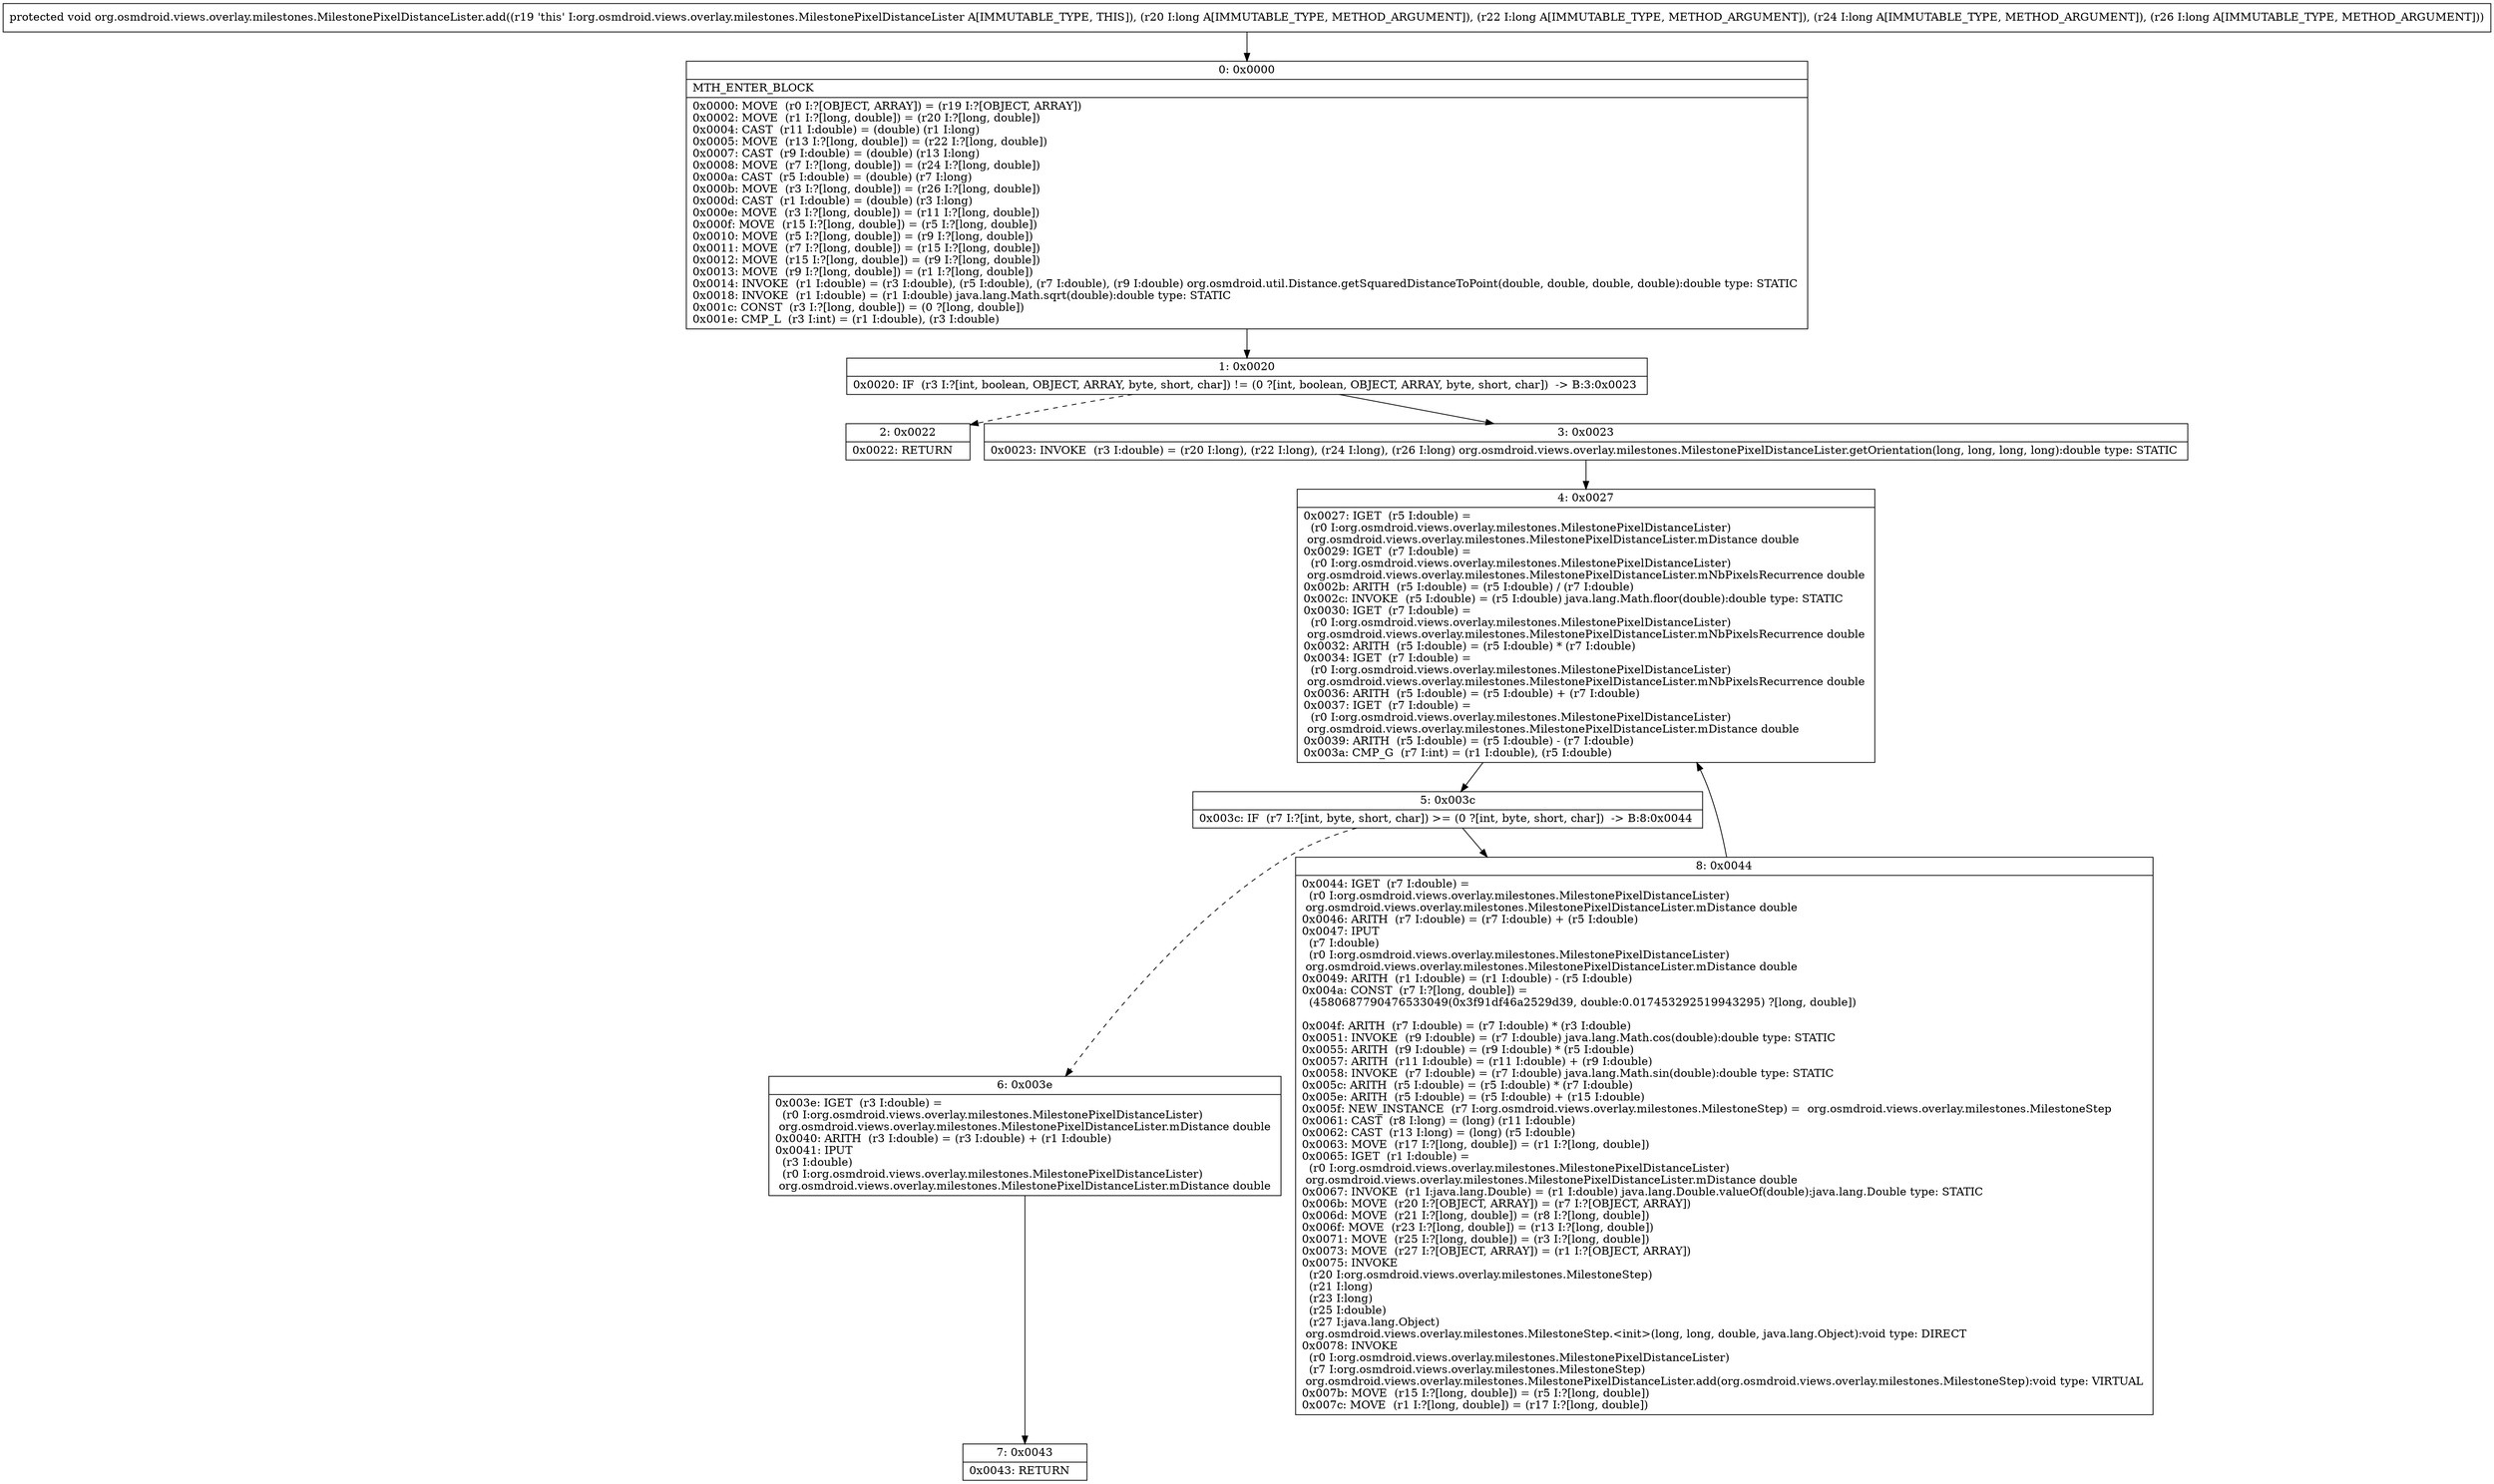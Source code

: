 digraph "CFG fororg.osmdroid.views.overlay.milestones.MilestonePixelDistanceLister.add(JJJJ)V" {
Node_0 [shape=record,label="{0\:\ 0x0000|MTH_ENTER_BLOCK\l|0x0000: MOVE  (r0 I:?[OBJECT, ARRAY]) = (r19 I:?[OBJECT, ARRAY]) \l0x0002: MOVE  (r1 I:?[long, double]) = (r20 I:?[long, double]) \l0x0004: CAST  (r11 I:double) = (double) (r1 I:long) \l0x0005: MOVE  (r13 I:?[long, double]) = (r22 I:?[long, double]) \l0x0007: CAST  (r9 I:double) = (double) (r13 I:long) \l0x0008: MOVE  (r7 I:?[long, double]) = (r24 I:?[long, double]) \l0x000a: CAST  (r5 I:double) = (double) (r7 I:long) \l0x000b: MOVE  (r3 I:?[long, double]) = (r26 I:?[long, double]) \l0x000d: CAST  (r1 I:double) = (double) (r3 I:long) \l0x000e: MOVE  (r3 I:?[long, double]) = (r11 I:?[long, double]) \l0x000f: MOVE  (r15 I:?[long, double]) = (r5 I:?[long, double]) \l0x0010: MOVE  (r5 I:?[long, double]) = (r9 I:?[long, double]) \l0x0011: MOVE  (r7 I:?[long, double]) = (r15 I:?[long, double]) \l0x0012: MOVE  (r15 I:?[long, double]) = (r9 I:?[long, double]) \l0x0013: MOVE  (r9 I:?[long, double]) = (r1 I:?[long, double]) \l0x0014: INVOKE  (r1 I:double) = (r3 I:double), (r5 I:double), (r7 I:double), (r9 I:double) org.osmdroid.util.Distance.getSquaredDistanceToPoint(double, double, double, double):double type: STATIC \l0x0018: INVOKE  (r1 I:double) = (r1 I:double) java.lang.Math.sqrt(double):double type: STATIC \l0x001c: CONST  (r3 I:?[long, double]) = (0 ?[long, double]) \l0x001e: CMP_L  (r3 I:int) = (r1 I:double), (r3 I:double) \l}"];
Node_1 [shape=record,label="{1\:\ 0x0020|0x0020: IF  (r3 I:?[int, boolean, OBJECT, ARRAY, byte, short, char]) != (0 ?[int, boolean, OBJECT, ARRAY, byte, short, char])  \-\> B:3:0x0023 \l}"];
Node_2 [shape=record,label="{2\:\ 0x0022|0x0022: RETURN   \l}"];
Node_3 [shape=record,label="{3\:\ 0x0023|0x0023: INVOKE  (r3 I:double) = (r20 I:long), (r22 I:long), (r24 I:long), (r26 I:long) org.osmdroid.views.overlay.milestones.MilestonePixelDistanceLister.getOrientation(long, long, long, long):double type: STATIC \l}"];
Node_4 [shape=record,label="{4\:\ 0x0027|0x0027: IGET  (r5 I:double) = \l  (r0 I:org.osmdroid.views.overlay.milestones.MilestonePixelDistanceLister)\l org.osmdroid.views.overlay.milestones.MilestonePixelDistanceLister.mDistance double \l0x0029: IGET  (r7 I:double) = \l  (r0 I:org.osmdroid.views.overlay.milestones.MilestonePixelDistanceLister)\l org.osmdroid.views.overlay.milestones.MilestonePixelDistanceLister.mNbPixelsRecurrence double \l0x002b: ARITH  (r5 I:double) = (r5 I:double) \/ (r7 I:double) \l0x002c: INVOKE  (r5 I:double) = (r5 I:double) java.lang.Math.floor(double):double type: STATIC \l0x0030: IGET  (r7 I:double) = \l  (r0 I:org.osmdroid.views.overlay.milestones.MilestonePixelDistanceLister)\l org.osmdroid.views.overlay.milestones.MilestonePixelDistanceLister.mNbPixelsRecurrence double \l0x0032: ARITH  (r5 I:double) = (r5 I:double) * (r7 I:double) \l0x0034: IGET  (r7 I:double) = \l  (r0 I:org.osmdroid.views.overlay.milestones.MilestonePixelDistanceLister)\l org.osmdroid.views.overlay.milestones.MilestonePixelDistanceLister.mNbPixelsRecurrence double \l0x0036: ARITH  (r5 I:double) = (r5 I:double) + (r7 I:double) \l0x0037: IGET  (r7 I:double) = \l  (r0 I:org.osmdroid.views.overlay.milestones.MilestonePixelDistanceLister)\l org.osmdroid.views.overlay.milestones.MilestonePixelDistanceLister.mDistance double \l0x0039: ARITH  (r5 I:double) = (r5 I:double) \- (r7 I:double) \l0x003a: CMP_G  (r7 I:int) = (r1 I:double), (r5 I:double) \l}"];
Node_5 [shape=record,label="{5\:\ 0x003c|0x003c: IF  (r7 I:?[int, byte, short, char]) \>= (0 ?[int, byte, short, char])  \-\> B:8:0x0044 \l}"];
Node_6 [shape=record,label="{6\:\ 0x003e|0x003e: IGET  (r3 I:double) = \l  (r0 I:org.osmdroid.views.overlay.milestones.MilestonePixelDistanceLister)\l org.osmdroid.views.overlay.milestones.MilestonePixelDistanceLister.mDistance double \l0x0040: ARITH  (r3 I:double) = (r3 I:double) + (r1 I:double) \l0x0041: IPUT  \l  (r3 I:double)\l  (r0 I:org.osmdroid.views.overlay.milestones.MilestonePixelDistanceLister)\l org.osmdroid.views.overlay.milestones.MilestonePixelDistanceLister.mDistance double \l}"];
Node_7 [shape=record,label="{7\:\ 0x0043|0x0043: RETURN   \l}"];
Node_8 [shape=record,label="{8\:\ 0x0044|0x0044: IGET  (r7 I:double) = \l  (r0 I:org.osmdroid.views.overlay.milestones.MilestonePixelDistanceLister)\l org.osmdroid.views.overlay.milestones.MilestonePixelDistanceLister.mDistance double \l0x0046: ARITH  (r7 I:double) = (r7 I:double) + (r5 I:double) \l0x0047: IPUT  \l  (r7 I:double)\l  (r0 I:org.osmdroid.views.overlay.milestones.MilestonePixelDistanceLister)\l org.osmdroid.views.overlay.milestones.MilestonePixelDistanceLister.mDistance double \l0x0049: ARITH  (r1 I:double) = (r1 I:double) \- (r5 I:double) \l0x004a: CONST  (r7 I:?[long, double]) = \l  (4580687790476533049(0x3f91df46a2529d39, double:0.017453292519943295) ?[long, double])\l \l0x004f: ARITH  (r7 I:double) = (r7 I:double) * (r3 I:double) \l0x0051: INVOKE  (r9 I:double) = (r7 I:double) java.lang.Math.cos(double):double type: STATIC \l0x0055: ARITH  (r9 I:double) = (r9 I:double) * (r5 I:double) \l0x0057: ARITH  (r11 I:double) = (r11 I:double) + (r9 I:double) \l0x0058: INVOKE  (r7 I:double) = (r7 I:double) java.lang.Math.sin(double):double type: STATIC \l0x005c: ARITH  (r5 I:double) = (r5 I:double) * (r7 I:double) \l0x005e: ARITH  (r5 I:double) = (r5 I:double) + (r15 I:double) \l0x005f: NEW_INSTANCE  (r7 I:org.osmdroid.views.overlay.milestones.MilestoneStep) =  org.osmdroid.views.overlay.milestones.MilestoneStep \l0x0061: CAST  (r8 I:long) = (long) (r11 I:double) \l0x0062: CAST  (r13 I:long) = (long) (r5 I:double) \l0x0063: MOVE  (r17 I:?[long, double]) = (r1 I:?[long, double]) \l0x0065: IGET  (r1 I:double) = \l  (r0 I:org.osmdroid.views.overlay.milestones.MilestonePixelDistanceLister)\l org.osmdroid.views.overlay.milestones.MilestonePixelDistanceLister.mDistance double \l0x0067: INVOKE  (r1 I:java.lang.Double) = (r1 I:double) java.lang.Double.valueOf(double):java.lang.Double type: STATIC \l0x006b: MOVE  (r20 I:?[OBJECT, ARRAY]) = (r7 I:?[OBJECT, ARRAY]) \l0x006d: MOVE  (r21 I:?[long, double]) = (r8 I:?[long, double]) \l0x006f: MOVE  (r23 I:?[long, double]) = (r13 I:?[long, double]) \l0x0071: MOVE  (r25 I:?[long, double]) = (r3 I:?[long, double]) \l0x0073: MOVE  (r27 I:?[OBJECT, ARRAY]) = (r1 I:?[OBJECT, ARRAY]) \l0x0075: INVOKE  \l  (r20 I:org.osmdroid.views.overlay.milestones.MilestoneStep)\l  (r21 I:long)\l  (r23 I:long)\l  (r25 I:double)\l  (r27 I:java.lang.Object)\l org.osmdroid.views.overlay.milestones.MilestoneStep.\<init\>(long, long, double, java.lang.Object):void type: DIRECT \l0x0078: INVOKE  \l  (r0 I:org.osmdroid.views.overlay.milestones.MilestonePixelDistanceLister)\l  (r7 I:org.osmdroid.views.overlay.milestones.MilestoneStep)\l org.osmdroid.views.overlay.milestones.MilestonePixelDistanceLister.add(org.osmdroid.views.overlay.milestones.MilestoneStep):void type: VIRTUAL \l0x007b: MOVE  (r15 I:?[long, double]) = (r5 I:?[long, double]) \l0x007c: MOVE  (r1 I:?[long, double]) = (r17 I:?[long, double]) \l}"];
MethodNode[shape=record,label="{protected void org.osmdroid.views.overlay.milestones.MilestonePixelDistanceLister.add((r19 'this' I:org.osmdroid.views.overlay.milestones.MilestonePixelDistanceLister A[IMMUTABLE_TYPE, THIS]), (r20 I:long A[IMMUTABLE_TYPE, METHOD_ARGUMENT]), (r22 I:long A[IMMUTABLE_TYPE, METHOD_ARGUMENT]), (r24 I:long A[IMMUTABLE_TYPE, METHOD_ARGUMENT]), (r26 I:long A[IMMUTABLE_TYPE, METHOD_ARGUMENT])) }"];
MethodNode -> Node_0;
Node_0 -> Node_1;
Node_1 -> Node_2[style=dashed];
Node_1 -> Node_3;
Node_3 -> Node_4;
Node_4 -> Node_5;
Node_5 -> Node_6[style=dashed];
Node_5 -> Node_8;
Node_6 -> Node_7;
Node_8 -> Node_4;
}

